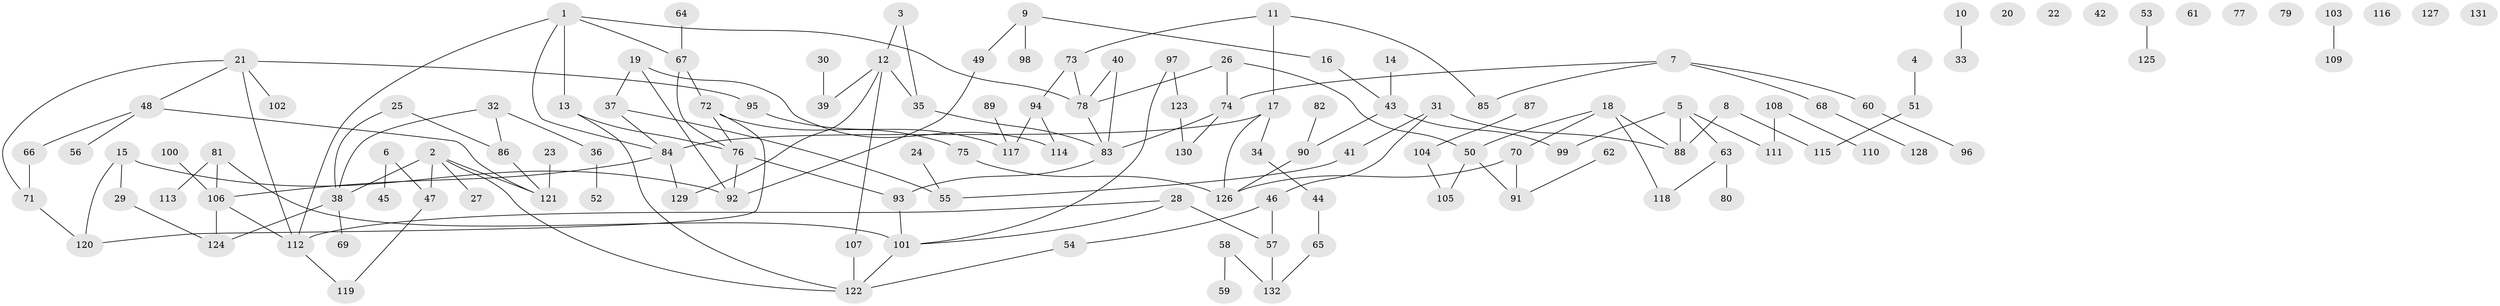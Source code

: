 // Generated by graph-tools (version 1.1) at 2025/13/03/09/25 04:13:03]
// undirected, 132 vertices, 156 edges
graph export_dot {
graph [start="1"]
  node [color=gray90,style=filled];
  1;
  2;
  3;
  4;
  5;
  6;
  7;
  8;
  9;
  10;
  11;
  12;
  13;
  14;
  15;
  16;
  17;
  18;
  19;
  20;
  21;
  22;
  23;
  24;
  25;
  26;
  27;
  28;
  29;
  30;
  31;
  32;
  33;
  34;
  35;
  36;
  37;
  38;
  39;
  40;
  41;
  42;
  43;
  44;
  45;
  46;
  47;
  48;
  49;
  50;
  51;
  52;
  53;
  54;
  55;
  56;
  57;
  58;
  59;
  60;
  61;
  62;
  63;
  64;
  65;
  66;
  67;
  68;
  69;
  70;
  71;
  72;
  73;
  74;
  75;
  76;
  77;
  78;
  79;
  80;
  81;
  82;
  83;
  84;
  85;
  86;
  87;
  88;
  89;
  90;
  91;
  92;
  93;
  94;
  95;
  96;
  97;
  98;
  99;
  100;
  101;
  102;
  103;
  104;
  105;
  106;
  107;
  108;
  109;
  110;
  111;
  112;
  113;
  114;
  115;
  116;
  117;
  118;
  119;
  120;
  121;
  122;
  123;
  124;
  125;
  126;
  127;
  128;
  129;
  130;
  131;
  132;
  1 -- 13;
  1 -- 67;
  1 -- 78;
  1 -- 84;
  1 -- 112;
  2 -- 27;
  2 -- 38;
  2 -- 47;
  2 -- 121;
  2 -- 122;
  3 -- 12;
  3 -- 35;
  4 -- 51;
  5 -- 63;
  5 -- 88;
  5 -- 99;
  5 -- 111;
  6 -- 45;
  6 -- 47;
  7 -- 60;
  7 -- 68;
  7 -- 74;
  7 -- 85;
  8 -- 88;
  8 -- 115;
  9 -- 16;
  9 -- 49;
  9 -- 98;
  10 -- 33;
  11 -- 17;
  11 -- 73;
  11 -- 85;
  12 -- 35;
  12 -- 39;
  12 -- 107;
  12 -- 129;
  13 -- 76;
  13 -- 122;
  14 -- 43;
  15 -- 29;
  15 -- 92;
  15 -- 120;
  16 -- 43;
  17 -- 34;
  17 -- 84;
  17 -- 126;
  18 -- 50;
  18 -- 70;
  18 -- 88;
  18 -- 118;
  19 -- 37;
  19 -- 92;
  19 -- 114;
  21 -- 48;
  21 -- 71;
  21 -- 95;
  21 -- 102;
  21 -- 112;
  23 -- 121;
  24 -- 55;
  25 -- 38;
  25 -- 86;
  26 -- 50;
  26 -- 74;
  26 -- 78;
  28 -- 57;
  28 -- 101;
  28 -- 112;
  29 -- 124;
  30 -- 39;
  31 -- 41;
  31 -- 46;
  31 -- 88;
  32 -- 36;
  32 -- 38;
  32 -- 86;
  34 -- 44;
  35 -- 83;
  36 -- 52;
  37 -- 55;
  37 -- 84;
  38 -- 69;
  38 -- 124;
  40 -- 78;
  40 -- 83;
  41 -- 55;
  43 -- 90;
  43 -- 99;
  44 -- 65;
  46 -- 54;
  46 -- 57;
  47 -- 119;
  48 -- 56;
  48 -- 66;
  48 -- 121;
  49 -- 92;
  50 -- 91;
  50 -- 105;
  51 -- 115;
  53 -- 125;
  54 -- 122;
  57 -- 132;
  58 -- 59;
  58 -- 132;
  60 -- 96;
  62 -- 91;
  63 -- 80;
  63 -- 118;
  64 -- 67;
  65 -- 132;
  66 -- 71;
  67 -- 72;
  67 -- 76;
  68 -- 128;
  70 -- 91;
  70 -- 126;
  71 -- 120;
  72 -- 75;
  72 -- 76;
  72 -- 120;
  73 -- 78;
  73 -- 94;
  74 -- 83;
  74 -- 130;
  75 -- 126;
  76 -- 92;
  76 -- 93;
  78 -- 83;
  81 -- 101;
  81 -- 106;
  81 -- 113;
  82 -- 90;
  83 -- 93;
  84 -- 106;
  84 -- 129;
  86 -- 121;
  87 -- 104;
  89 -- 117;
  90 -- 126;
  93 -- 101;
  94 -- 114;
  94 -- 117;
  95 -- 117;
  97 -- 101;
  97 -- 123;
  100 -- 106;
  101 -- 122;
  103 -- 109;
  104 -- 105;
  106 -- 112;
  106 -- 124;
  107 -- 122;
  108 -- 110;
  108 -- 111;
  112 -- 119;
  123 -- 130;
}
